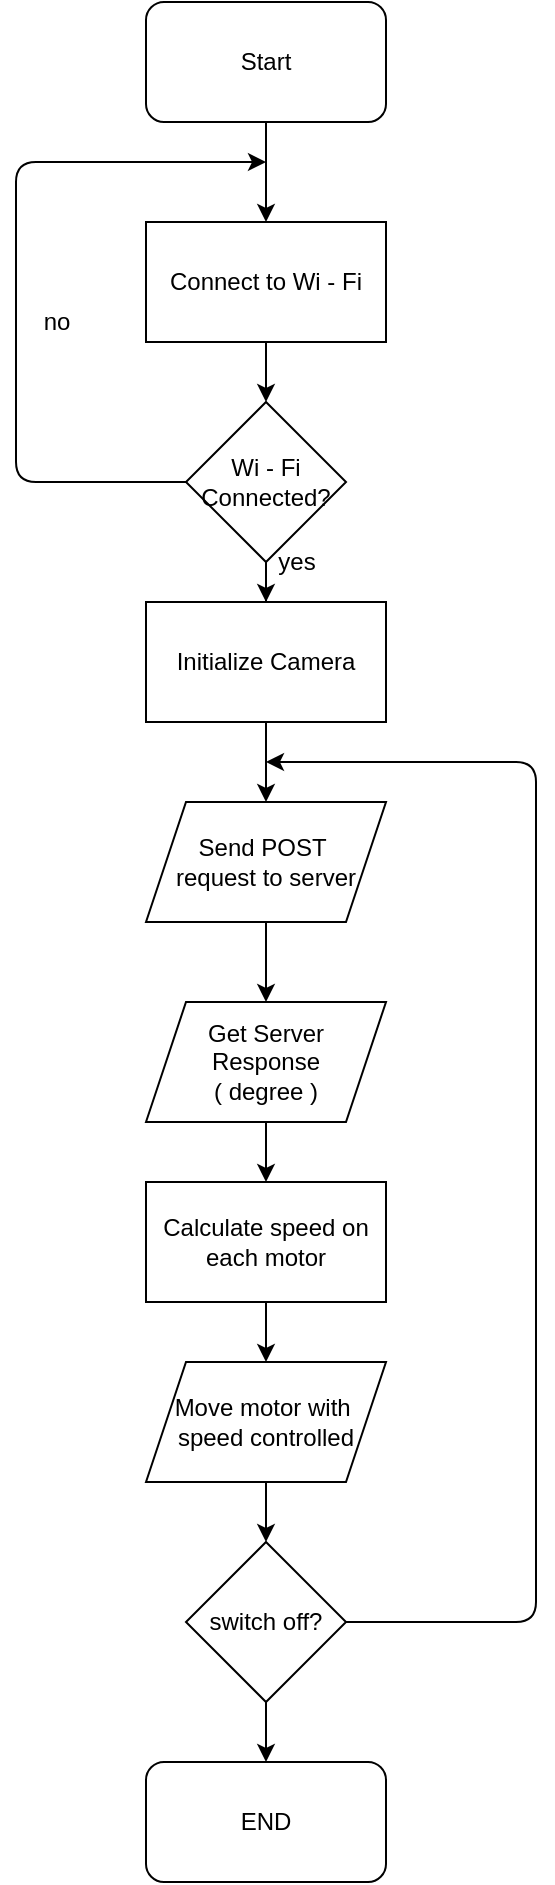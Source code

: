 <mxfile version="14.9.6" type="device"><diagram id="Ho1Z_p6x6zVXJurHLcZH" name="Page-1"><mxGraphModel dx="898" dy="481" grid="1" gridSize="10" guides="1" tooltips="1" connect="1" arrows="1" fold="1" page="1" pageScale="1" pageWidth="850" pageHeight="1100" math="0" shadow="0"><root><mxCell id="0"/><mxCell id="1" parent="0"/><mxCell id="TrmcsCGetK6ktkMwkYTA-5" value="" style="edgeStyle=orthogonalEdgeStyle;rounded=0;orthogonalLoop=1;jettySize=auto;html=1;" edge="1" parent="1" source="TrmcsCGetK6ktkMwkYTA-1" target="TrmcsCGetK6ktkMwkYTA-4"><mxGeometry relative="1" as="geometry"/></mxCell><mxCell id="TrmcsCGetK6ktkMwkYTA-1" value="Start" style="rounded=1;whiteSpace=wrap;html=1;" vertex="1" parent="1"><mxGeometry x="365" y="20" width="120" height="60" as="geometry"/></mxCell><mxCell id="TrmcsCGetK6ktkMwkYTA-21" value="" style="edgeStyle=orthogonalEdgeStyle;rounded=0;orthogonalLoop=1;jettySize=auto;html=1;" edge="1" parent="1" source="TrmcsCGetK6ktkMwkYTA-4" target="TrmcsCGetK6ktkMwkYTA-20"><mxGeometry relative="1" as="geometry"/></mxCell><mxCell id="TrmcsCGetK6ktkMwkYTA-4" value="Connect to Wi - Fi" style="rounded=0;whiteSpace=wrap;html=1;" vertex="1" parent="1"><mxGeometry x="365" y="130" width="120" height="60" as="geometry"/></mxCell><mxCell id="TrmcsCGetK6ktkMwkYTA-9" value="" style="edgeStyle=orthogonalEdgeStyle;rounded=0;orthogonalLoop=1;jettySize=auto;html=1;" edge="1" parent="1" source="TrmcsCGetK6ktkMwkYTA-6" target="TrmcsCGetK6ktkMwkYTA-8"><mxGeometry relative="1" as="geometry"/></mxCell><mxCell id="TrmcsCGetK6ktkMwkYTA-6" value="Initialize Camera" style="rounded=0;whiteSpace=wrap;html=1;" vertex="1" parent="1"><mxGeometry x="365" y="320" width="120" height="60" as="geometry"/></mxCell><mxCell id="TrmcsCGetK6ktkMwkYTA-11" value="" style="edgeStyle=orthogonalEdgeStyle;rounded=0;orthogonalLoop=1;jettySize=auto;html=1;" edge="1" parent="1" source="TrmcsCGetK6ktkMwkYTA-8" target="TrmcsCGetK6ktkMwkYTA-10"><mxGeometry relative="1" as="geometry"/></mxCell><mxCell id="TrmcsCGetK6ktkMwkYTA-8" value="Send POST&amp;nbsp;&lt;br&gt;request to server" style="shape=parallelogram;perimeter=parallelogramPerimeter;whiteSpace=wrap;html=1;fixedSize=1;rounded=0;" vertex="1" parent="1"><mxGeometry x="365" y="420" width="120" height="60" as="geometry"/></mxCell><mxCell id="TrmcsCGetK6ktkMwkYTA-13" value="" style="edgeStyle=orthogonalEdgeStyle;rounded=0;orthogonalLoop=1;jettySize=auto;html=1;" edge="1" parent="1" source="TrmcsCGetK6ktkMwkYTA-10" target="TrmcsCGetK6ktkMwkYTA-12"><mxGeometry relative="1" as="geometry"/></mxCell><mxCell id="TrmcsCGetK6ktkMwkYTA-10" value="Get Server &lt;br&gt;Response&lt;br&gt;( degree )" style="shape=parallelogram;perimeter=parallelogramPerimeter;whiteSpace=wrap;html=1;fixedSize=1;rounded=0;" vertex="1" parent="1"><mxGeometry x="365" y="520" width="120" height="60" as="geometry"/></mxCell><mxCell id="TrmcsCGetK6ktkMwkYTA-15" value="" style="edgeStyle=orthogonalEdgeStyle;rounded=0;orthogonalLoop=1;jettySize=auto;html=1;" edge="1" parent="1" source="TrmcsCGetK6ktkMwkYTA-12" target="TrmcsCGetK6ktkMwkYTA-16"><mxGeometry relative="1" as="geometry"><mxPoint x="425" y="800" as="targetPoint"/></mxGeometry></mxCell><mxCell id="TrmcsCGetK6ktkMwkYTA-12" value="Calculate speed on each motor" style="whiteSpace=wrap;html=1;rounded=0;" vertex="1" parent="1"><mxGeometry x="365" y="610" width="120" height="60" as="geometry"/></mxCell><mxCell id="TrmcsCGetK6ktkMwkYTA-18" value="" style="edgeStyle=orthogonalEdgeStyle;rounded=0;orthogonalLoop=1;jettySize=auto;html=1;" edge="1" parent="1" source="TrmcsCGetK6ktkMwkYTA-16" target="TrmcsCGetK6ktkMwkYTA-17"><mxGeometry relative="1" as="geometry"/></mxCell><mxCell id="TrmcsCGetK6ktkMwkYTA-16" value="Move motor with&amp;nbsp;&lt;br&gt;speed controlled" style="shape=parallelogram;perimeter=parallelogramPerimeter;whiteSpace=wrap;html=1;fixedSize=1;" vertex="1" parent="1"><mxGeometry x="365" y="700" width="120" height="60" as="geometry"/></mxCell><mxCell id="TrmcsCGetK6ktkMwkYTA-27" value="" style="edgeStyle=orthogonalEdgeStyle;rounded=0;orthogonalLoop=1;jettySize=auto;html=1;" edge="1" parent="1" source="TrmcsCGetK6ktkMwkYTA-17" target="TrmcsCGetK6ktkMwkYTA-26"><mxGeometry relative="1" as="geometry"/></mxCell><mxCell id="TrmcsCGetK6ktkMwkYTA-17" value="switch off?" style="rhombus;whiteSpace=wrap;html=1;" vertex="1" parent="1"><mxGeometry x="385" y="790" width="80" height="80" as="geometry"/></mxCell><mxCell id="TrmcsCGetK6ktkMwkYTA-22" value="" style="edgeStyle=orthogonalEdgeStyle;rounded=0;orthogonalLoop=1;jettySize=auto;html=1;" edge="1" parent="1" source="TrmcsCGetK6ktkMwkYTA-20" target="TrmcsCGetK6ktkMwkYTA-6"><mxGeometry relative="1" as="geometry"/></mxCell><mxCell id="TrmcsCGetK6ktkMwkYTA-20" value="Wi - Fi Connected?" style="rhombus;whiteSpace=wrap;html=1;" vertex="1" parent="1"><mxGeometry x="385" y="220" width="80" height="80" as="geometry"/></mxCell><mxCell id="TrmcsCGetK6ktkMwkYTA-23" value="" style="endArrow=classic;html=1;" edge="1" parent="1"><mxGeometry width="50" height="50" relative="1" as="geometry"><mxPoint x="385" y="260" as="sourcePoint"/><mxPoint x="425" y="100" as="targetPoint"/><Array as="points"><mxPoint x="300" y="260"/><mxPoint x="300" y="100"/></Array></mxGeometry></mxCell><mxCell id="TrmcsCGetK6ktkMwkYTA-24" value="yes" style="text;html=1;align=center;verticalAlign=middle;resizable=0;points=[];autosize=1;strokeColor=none;" vertex="1" parent="1"><mxGeometry x="425" y="290" width="30" height="20" as="geometry"/></mxCell><mxCell id="TrmcsCGetK6ktkMwkYTA-25" value="no" style="text;html=1;align=center;verticalAlign=middle;resizable=0;points=[];autosize=1;strokeColor=none;" vertex="1" parent="1"><mxGeometry x="305" y="170" width="30" height="20" as="geometry"/></mxCell><mxCell id="TrmcsCGetK6ktkMwkYTA-26" value="END" style="rounded=1;whiteSpace=wrap;html=1;" vertex="1" parent="1"><mxGeometry x="365" y="900" width="120" height="60" as="geometry"/></mxCell><mxCell id="TrmcsCGetK6ktkMwkYTA-28" value="" style="endArrow=classic;html=1;exitX=1;exitY=0.5;exitDx=0;exitDy=0;" edge="1" parent="1" source="TrmcsCGetK6ktkMwkYTA-17"><mxGeometry width="50" height="50" relative="1" as="geometry"><mxPoint x="500" y="760" as="sourcePoint"/><mxPoint x="425" y="400" as="targetPoint"/><Array as="points"><mxPoint x="560" y="830"/><mxPoint x="560" y="400"/></Array></mxGeometry></mxCell></root></mxGraphModel></diagram></mxfile>
